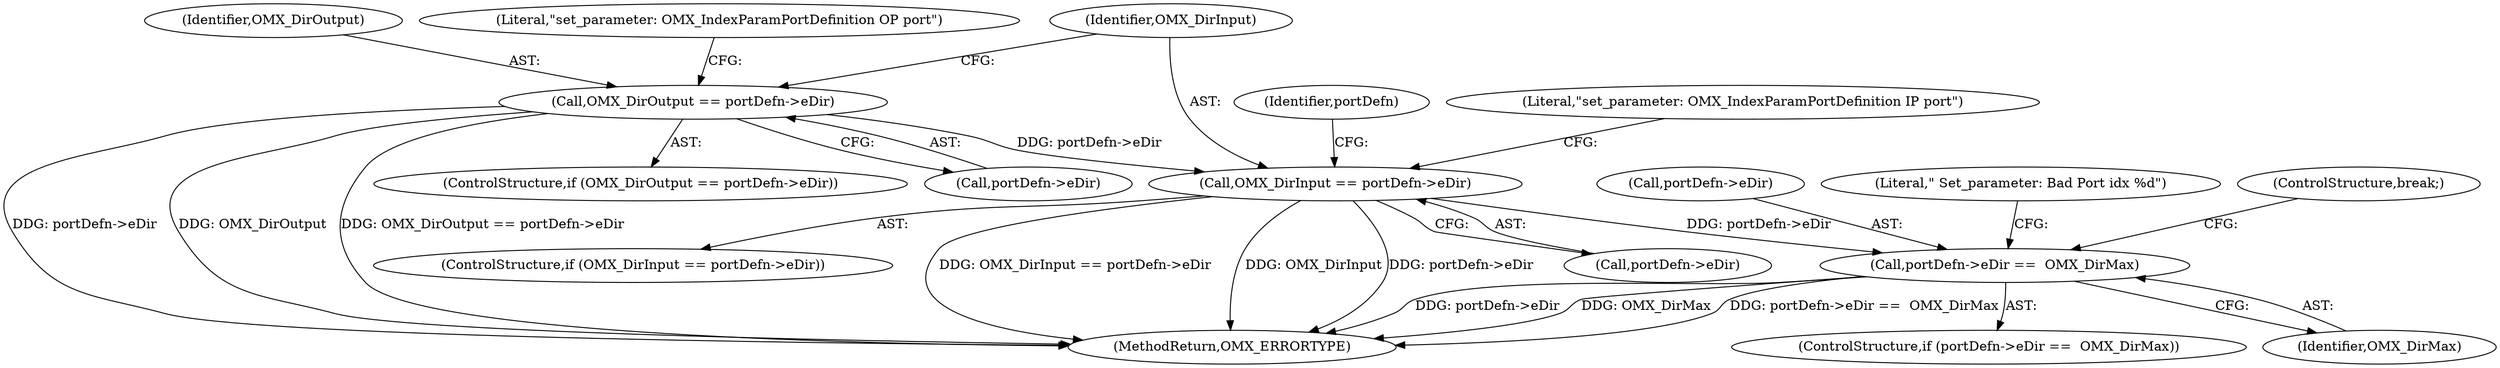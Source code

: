 digraph "0_Android_46e305be6e670a5a0041b0b4861122a0f1aabefa_2@pointer" {
"1001311" [label="(Call,portDefn->eDir ==  OMX_DirMax)"];
"1000777" [label="(Call,OMX_DirInput == portDefn->eDir)"];
"1000207" [label="(Call,OMX_DirOutput == portDefn->eDir)"];
"1000777" [label="(Call,OMX_DirInput == portDefn->eDir)"];
"1001313" [label="(Identifier,portDefn)"];
"1001312" [label="(Call,portDefn->eDir)"];
"1001311" [label="(Call,portDefn->eDir ==  OMX_DirMax)"];
"1000208" [label="(Identifier,OMX_DirOutput)"];
"1000207" [label="(Call,OMX_DirOutput == portDefn->eDir)"];
"1000206" [label="(ControlStructure,if (OMX_DirOutput == portDefn->eDir))"];
"1000209" [label="(Call,portDefn->eDir)"];
"1003102" [label="(MethodReturn,OMX_ERRORTYPE)"];
"1001318" [label="(Literal,\" Set_parameter: Bad Port idx %d\")"];
"1001310" [label="(ControlStructure,if (portDefn->eDir ==  OMX_DirMax))"];
"1000784" [label="(Literal,\"set_parameter: OMX_IndexParamPortDefinition IP port\")"];
"1000779" [label="(Call,portDefn->eDir)"];
"1000214" [label="(Literal,\"set_parameter: OMX_IndexParamPortDefinition OP port\")"];
"1000778" [label="(Identifier,OMX_DirInput)"];
"1000776" [label="(ControlStructure,if (OMX_DirInput == portDefn->eDir))"];
"1001327" [label="(ControlStructure,break;)"];
"1001315" [label="(Identifier,OMX_DirMax)"];
"1001311" -> "1001310"  [label="AST: "];
"1001311" -> "1001315"  [label="CFG: "];
"1001312" -> "1001311"  [label="AST: "];
"1001315" -> "1001311"  [label="AST: "];
"1001318" -> "1001311"  [label="CFG: "];
"1001327" -> "1001311"  [label="CFG: "];
"1001311" -> "1003102"  [label="DDG: portDefn->eDir"];
"1001311" -> "1003102"  [label="DDG: OMX_DirMax"];
"1001311" -> "1003102"  [label="DDG: portDefn->eDir ==  OMX_DirMax"];
"1000777" -> "1001311"  [label="DDG: portDefn->eDir"];
"1000777" -> "1000776"  [label="AST: "];
"1000777" -> "1000779"  [label="CFG: "];
"1000778" -> "1000777"  [label="AST: "];
"1000779" -> "1000777"  [label="AST: "];
"1000784" -> "1000777"  [label="CFG: "];
"1001313" -> "1000777"  [label="CFG: "];
"1000777" -> "1003102"  [label="DDG: OMX_DirInput == portDefn->eDir"];
"1000777" -> "1003102"  [label="DDG: OMX_DirInput"];
"1000777" -> "1003102"  [label="DDG: portDefn->eDir"];
"1000207" -> "1000777"  [label="DDG: portDefn->eDir"];
"1000207" -> "1000206"  [label="AST: "];
"1000207" -> "1000209"  [label="CFG: "];
"1000208" -> "1000207"  [label="AST: "];
"1000209" -> "1000207"  [label="AST: "];
"1000214" -> "1000207"  [label="CFG: "];
"1000778" -> "1000207"  [label="CFG: "];
"1000207" -> "1003102"  [label="DDG: portDefn->eDir"];
"1000207" -> "1003102"  [label="DDG: OMX_DirOutput"];
"1000207" -> "1003102"  [label="DDG: OMX_DirOutput == portDefn->eDir"];
}
